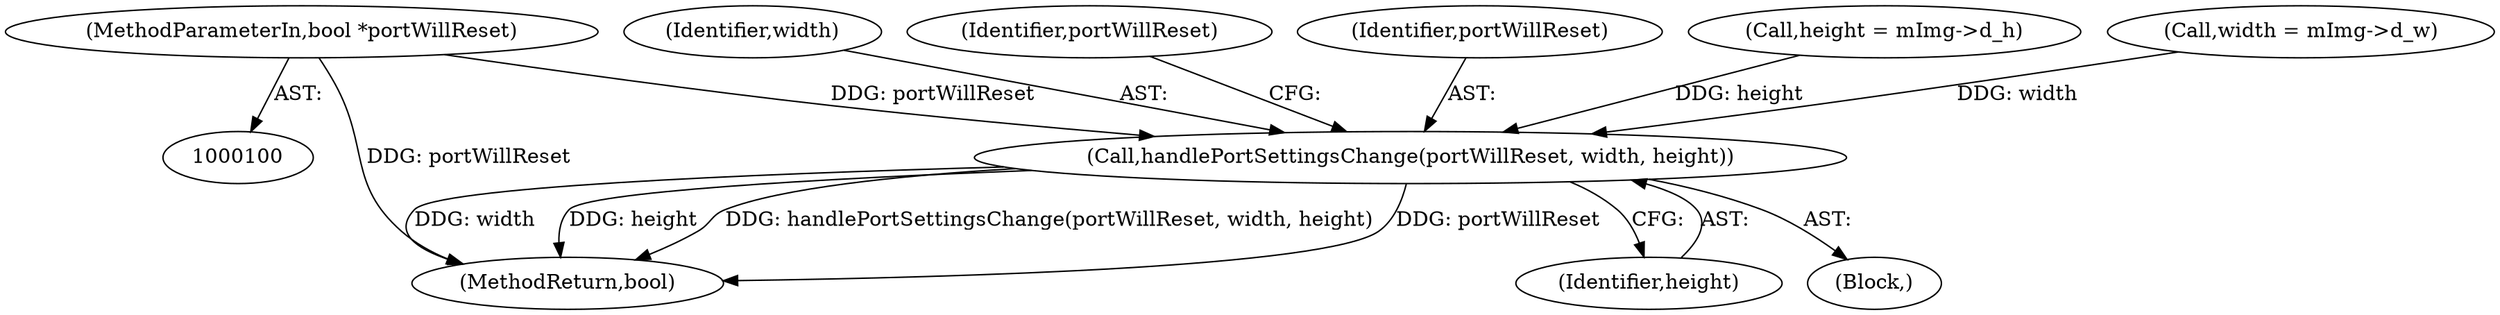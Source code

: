 digraph "0_Android_630ed150f7201ddadb00b8b8ce0c55c4cc6e8742@pointer" {
"1000104" [label="(MethodParameterIn,bool *portWillReset)"];
"1000215" [label="(Call,handlePortSettingsChange(portWillReset, width, height))"];
"1000217" [label="(Identifier,width)"];
"1000221" [label="(Identifier,portWillReset)"];
"1000401" [label="(MethodReturn,bool)"];
"1000104" [label="(MethodParameterIn,bool *portWillReset)"];
"1000216" [label="(Identifier,portWillReset)"];
"1000218" [label="(Identifier,height)"];
"1000196" [label="(Call,height = mImg->d_h)"];
"1000169" [label="(Block,)"];
"1000190" [label="(Call,width = mImg->d_w)"];
"1000215" [label="(Call,handlePortSettingsChange(portWillReset, width, height))"];
"1000104" -> "1000100"  [label="AST: "];
"1000104" -> "1000401"  [label="DDG: portWillReset"];
"1000104" -> "1000215"  [label="DDG: portWillReset"];
"1000215" -> "1000169"  [label="AST: "];
"1000215" -> "1000218"  [label="CFG: "];
"1000216" -> "1000215"  [label="AST: "];
"1000217" -> "1000215"  [label="AST: "];
"1000218" -> "1000215"  [label="AST: "];
"1000221" -> "1000215"  [label="CFG: "];
"1000215" -> "1000401"  [label="DDG: portWillReset"];
"1000215" -> "1000401"  [label="DDG: width"];
"1000215" -> "1000401"  [label="DDG: height"];
"1000215" -> "1000401"  [label="DDG: handlePortSettingsChange(portWillReset, width, height)"];
"1000190" -> "1000215"  [label="DDG: width"];
"1000196" -> "1000215"  [label="DDG: height"];
}
